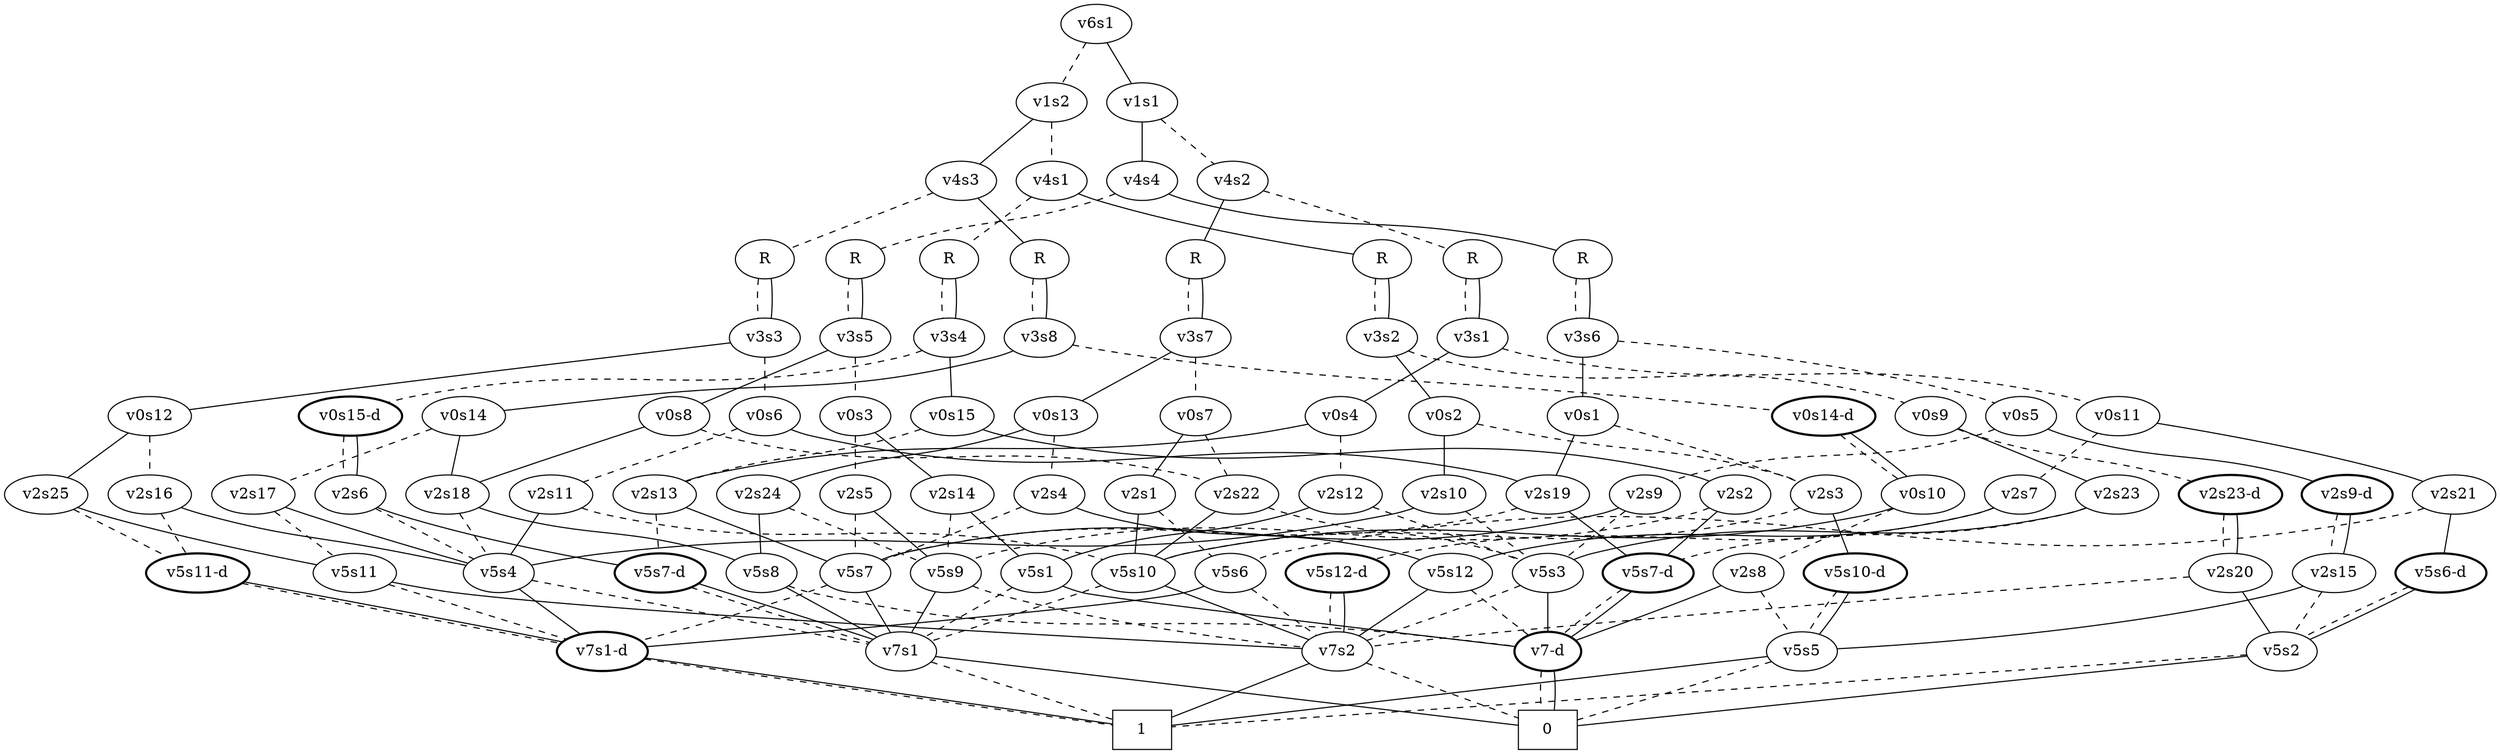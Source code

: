 graph BDD_Tree {
	 node1 [label="v6s1"];
	 node2 [label="v1s1"];
	 node1 -- node2 [style=solid];
	 node513 [label="v1s2"];
	 node1 -- node513 [style=dashed];
	 node3 [label="v4s4"];
	 node2 -- node3 [style=solid];
	 node258 [label="v4s2"];
	 node2 -- node258 [style=dashed];
	 node4 [label="R"];
	 node3 -- node4 [style=solid];
	 node131 [label="R"];
	 node3 -- node131 [style=dashed];
	 node68 [label="v3s6"];
	 node4 -- node68 [style=dashed];
	 node4 -- node68 [style=solid];
	 node69 [label="v0s1"];
	 node68 -- node69 [style=solid];
	 node100 [label="v0s5"];
	 node68 -- node100 [style=dashed];
	 node739 [label="v2s19"];
	 node69 -- node739 [style=solid];
	 node851 [label="v2s3"];
	 node69 -- node851 [style=dashed];
	 node964 [label="v5s7-d",style=bold];
	 node739 -- node964 [style=solid];
	 node979 [label="v5s7"];
	 node739 -- node979 [style=dashed];
	 node968 [label="v7-d",style=bold];
	 node964 -- node968 [style=dashed];
	 node964 -- node968 [style=solid];
	 node1022 [label="0",shape=box];
	 node968 -- node1022 [style=dashed];
	 node968 -- node1022 [style=solid];
	 node1021 [label="v7s1"];
	 node979 -- node1021 [style=solid];
	 node1018 [label="v7s1-d",style=bold];
	 node979 -- node1018 [style=dashed];
	 node1022 [label="0",shape=box];
	 node1021 -- node1022 [style=solid];
	 node1023 [label="1",shape=box];
	 node1021 -- node1023 [style=dashed];
	 node1023 [label="1",shape=box];
	 node1018 -- node1023 [style=dashed];
	 node1018 -- node1023 [style=solid];
	 node852 [label="v5s10-d",style=bold];
	 node851 -- node852 [style=solid];
	 node859 [label="v5s10"];
	 node851 -- node859 [style=dashed];
	 node856 [label="v5s5"];
	 node852 -- node856 [style=dashed];
	 node852 -- node856 [style=solid];
	 node1023 [label="1",shape=box];
	 node856 -- node1023 [style=solid];
	 node1022 [label="0",shape=box];
	 node856 -- node1022 [style=dashed];
	 node975 [label="v7s2"];
	 node859 -- node975 [style=solid];
	 node1021 [label="v7s1"];
	 node859 -- node1021 [style=dashed];
	 node1023 [label="1",shape=box];
	 node975 -- node1023 [style=solid];
	 node1022 [label="0",shape=box];
	 node975 -- node1022 [style=dashed];
	 node101 [label="v2s9-d",style=bold];
	 node100 -- node101 [style=solid];
	 node116 [label="v2s9"];
	 node100 -- node116 [style=dashed];
	 node109 [label="v2s15"];
	 node101 -- node109 [style=dashed];
	 node101 -- node109 [style=solid];
	 node856 [label="v5s5"];
	 node109 -- node856 [style=solid];
	 node891 [label="v5s2"];
	 node109 -- node891 [style=dashed];
	 node1022 [label="0",shape=box];
	 node891 -- node1022 [style=solid];
	 node1023 [label="1",shape=box];
	 node891 -- node1023 [style=dashed];
	 node979 [label="v5s7"];
	 node116 -- node979 [style=solid];
	 node868 [label="v5s3"];
	 node116 -- node868 [style=dashed];
	 node968 [label="v7-d",style=bold];
	 node868 -- node968 [style=solid];
	 node975 [label="v7s2"];
	 node868 -- node975 [style=dashed];
	 node195 [label="v3s5"];
	 node131 -- node195 [style=dashed];
	 node131 -- node195 [style=solid];
	 node196 [label="v0s8"];
	 node195 -- node196 [style=solid];
	 node227 [label="v0s3"];
	 node195 -- node227 [style=dashed];
	 node581 [label="v2s18"];
	 node196 -- node581 [style=solid];
	 node371 [label="v2s22"];
	 node196 -- node371 [style=dashed];
	 node582 [label="v5s8"];
	 node581 -- node582 [style=solid];
	 node1017 [label="v5s4"];
	 node581 -- node1017 [style=dashed];
	 node1021 [label="v7s1"];
	 node582 -- node1021 [style=solid];
	 node968 [label="v7-d",style=bold];
	 node582 -- node968 [style=dashed];
	 node1018 [label="v7s1-d",style=bold];
	 node1017 -- node1018 [style=solid];
	 node1021 [label="v7s1"];
	 node1017 -- node1021 [style=dashed];
	 node859 [label="v5s10"];
	 node371 -- node859 [style=solid];
	 node868 [label="v5s3"];
	 node371 -- node868 [style=dashed];
	 node228 [label="v2s14"];
	 node227 -- node228 [style=solid];
	 node243 [label="v2s5"];
	 node227 -- node243 [style=dashed];
	 node468 [label="v5s1"];
	 node228 -- node468 [style=solid];
	 node971 [label="v5s9"];
	 node228 -- node971 [style=dashed];
	 node968 [label="v7-d",style=bold];
	 node468 -- node968 [style=solid];
	 node1021 [label="v7s1"];
	 node468 -- node1021 [style=dashed];
	 node1021 [label="v7s1"];
	 node971 -- node1021 [style=solid];
	 node975 [label="v7s2"];
	 node971 -- node975 [style=dashed];
	 node971 [label="v5s9"];
	 node243 -- node971 [style=solid];
	 node979 [label="v5s7"];
	 node243 -- node979 [style=dashed];
	 node259 [label="R"];
	 node258 -- node259 [style=solid];
	 node386 [label="R"];
	 node258 -- node386 [style=dashed];
	 node323 [label="v3s7"];
	 node259 -- node323 [style=dashed];
	 node259 -- node323 [style=solid];
	 node324 [label="v0s13"];
	 node323 -- node324 [style=solid];
	 node355 [label="v0s7"];
	 node323 -- node355 [style=dashed];
	 node325 [label="v2s24"];
	 node324 -- node325 [style=solid];
	 node340 [label="v2s4"];
	 node324 -- node340 [style=dashed];
	 node582 [label="v5s8"];
	 node325 -- node582 [style=solid];
	 node971 [label="v5s9"];
	 node325 -- node971 [style=dashed];
	 node499 [label="v5s12"];
	 node340 -- node499 [style=solid];
	 node979 [label="v5s7"];
	 node340 -- node979 [style=dashed];
	 node975 [label="v7s2"];
	 node499 -- node975 [style=solid];
	 node968 [label="v7-d",style=bold];
	 node499 -- node968 [style=dashed];
	 node356 [label="v2s1"];
	 node355 -- node356 [style=solid];
	 node371 [label="v2s22"];
	 node355 -- node371 [style=dashed];
	 node859 [label="v5s10"];
	 node356 -- node859 [style=solid];
	 node491 [label="v5s6"];
	 node356 -- node491 [style=dashed];
	 node1018 [label="v7s1-d",style=bold];
	 node491 -- node1018 [style=solid];
	 node975 [label="v7s2"];
	 node491 -- node975 [style=dashed];
	 node450 [label="v3s1"];
	 node386 -- node450 [style=dashed];
	 node386 -- node450 [style=solid];
	 node451 [label="v0s4"];
	 node450 -- node451 [style=solid];
	 node482 [label="v0s11"];
	 node450 -- node482 [style=dashed];
	 node978 [label="v2s13"];
	 node451 -- node978 [style=solid];
	 node467 [label="v2s12"];
	 node451 -- node467 [style=dashed];
	 node979 [label="v5s7"];
	 node978 -- node979 [style=solid];
	 node1010 [label="v5s7-d",style=bold];
	 node978 -- node1010 [style=dashed];
	 node1021 [label="v7s1"];
	 node1010 -- node1021 [style=dashed];
	 node1010 -- node1021 [style=solid];
	 node468 [label="v5s1"];
	 node467 -- node468 [style=solid];
	 node868 [label="v5s3"];
	 node467 -- node868 [style=dashed];
	 node483 [label="v2s21"];
	 node482 -- node483 [style=solid];
	 node498 [label="v2s7"];
	 node482 -- node498 [style=dashed];
	 node484 [label="v5s6-d",style=bold];
	 node483 -- node484 [style=solid];
	 node491 [label="v5s6"];
	 node483 -- node491 [style=dashed];
	 node891 [label="v5s2"];
	 node484 -- node891 [style=dashed];
	 node484 -- node891 [style=solid];
	 node499 [label="v5s12"];
	 node498 -- node499 [style=solid];
	 node506 [label="v5s12-d",style=bold];
	 node498 -- node506 [style=dashed];
	 node975 [label="v7s2"];
	 node506 -- node975 [style=dashed];
	 node506 -- node975 [style=solid];
	 node514 [label="v4s3"];
	 node513 -- node514 [style=solid];
	 node769 [label="v4s1"];
	 node513 -- node769 [style=dashed];
	 node515 [label="R"];
	 node514 -- node515 [style=solid];
	 node642 [label="R"];
	 node514 -- node642 [style=dashed];
	 node579 [label="v3s8"];
	 node515 -- node579 [style=dashed];
	 node515 -- node579 [style=solid];
	 node580 [label="v0s14"];
	 node579 -- node580 [style=solid];
	 node611 [label="v0s14-d",style=bold];
	 node579 -- node611 [style=dashed];
	 node581 [label="v2s18"];
	 node580 -- node581 [style=solid];
	 node596 [label="v2s17"];
	 node580 -- node596 [style=dashed];
	 node1017 [label="v5s4"];
	 node596 -- node1017 [style=solid];
	 node709 [label="v5s11"];
	 node596 -- node709 [style=dashed];
	 node975 [label="v7s2"];
	 node709 -- node975 [style=solid];
	 node1018 [label="v7s1-d",style=bold];
	 node709 -- node1018 [style=dashed];
	 node627 [label="v0s10"];
	 node611 -- node627 [style=dashed];
	 node611 -- node627 [style=solid];
	 node859 [label="v5s10"];
	 node627 -- node859 [style=solid];
	 node635 [label="v2s8"];
	 node627 -- node635 [style=dashed];
	 node968 [label="v7-d",style=bold];
	 node635 -- node968 [style=solid];
	 node856 [label="v5s5"];
	 node635 -- node856 [style=dashed];
	 node706 [label="v3s3"];
	 node642 -- node706 [style=dashed];
	 node642 -- node706 [style=solid];
	 node707 [label="v0s12"];
	 node706 -- node707 [style=solid];
	 node738 [label="v0s6"];
	 node706 -- node738 [style=dashed];
	 node708 [label="v2s25"];
	 node707 -- node708 [style=solid];
	 node723 [label="v2s16"];
	 node707 -- node723 [style=dashed];
	 node709 [label="v5s11"];
	 node708 -- node709 [style=solid];
	 node731 [label="v5s11-d",style=bold];
	 node708 -- node731 [style=dashed];
	 node1018 [label="v7s1-d",style=bold];
	 node731 -- node1018 [style=dashed];
	 node731 -- node1018 [style=solid];
	 node1017 [label="v5s4"];
	 node723 -- node1017 [style=solid];
	 node731 [label="v5s11-d",style=bold];
	 node723 -- node731 [style=dashed];
	 node739 [label="v2s19"];
	 node738 -- node739 [style=solid];
	 node754 [label="v2s11"];
	 node738 -- node754 [style=dashed];
	 node1017 [label="v5s4"];
	 node754 -- node1017 [style=solid];
	 node859 [label="v5s10"];
	 node754 -- node859 [style=dashed];
	 node770 [label="R"];
	 node769 -- node770 [style=solid];
	 node897 [label="R"];
	 node769 -- node897 [style=dashed];
	 node834 [label="v3s2"];
	 node770 -- node834 [style=dashed];
	 node770 -- node834 [style=solid];
	 node835 [label="v0s2"];
	 node834 -- node835 [style=solid];
	 node866 [label="v0s9"];
	 node834 -- node866 [style=dashed];
	 node836 [label="v2s10"];
	 node835 -- node836 [style=solid];
	 node851 [label="v2s3"];
	 node835 -- node851 [style=dashed];
	 node1017 [label="v5s4"];
	 node836 -- node1017 [style=solid];
	 node868 [label="v5s3"];
	 node836 -- node868 [style=dashed];
	 node867 [label="v2s23"];
	 node866 -- node867 [style=solid];
	 node882 [label="v2s23-d",style=bold];
	 node866 -- node882 [style=dashed];
	 node868 [label="v5s3"];
	 node867 -- node868 [style=solid];
	 node964 [label="v5s7-d",style=bold];
	 node867 -- node964 [style=dashed];
	 node890 [label="v2s20"];
	 node882 -- node890 [style=dashed];
	 node882 -- node890 [style=solid];
	 node891 [label="v5s2"];
	 node890 -- node891 [style=solid];
	 node975 [label="v7s2"];
	 node890 -- node975 [style=dashed];
	 node961 [label="v3s4"];
	 node897 -- node961 [style=dashed];
	 node897 -- node961 [style=solid];
	 node962 [label="v0s15"];
	 node961 -- node962 [style=solid];
	 node993 [label="v0s15-d",style=bold];
	 node961 -- node993 [style=dashed];
	 node963 [label="v2s2"];
	 node962 -- node963 [style=solid];
	 node978 [label="v2s13"];
	 node962 -- node978 [style=dashed];
	 node964 [label="v5s7-d",style=bold];
	 node963 -- node964 [style=solid];
	 node971 [label="v5s9"];
	 node963 -- node971 [style=dashed];
	 node1009 [label="v2s6"];
	 node993 -- node1009 [style=dashed];
	 node993 -- node1009 [style=solid];
	 node1010 [label="v5s7-d",style=bold];
	 node1009 -- node1010 [style=solid];
	 node1017 [label="v5s4"];
	 node1009 -- node1017 [style=dashed];
}

